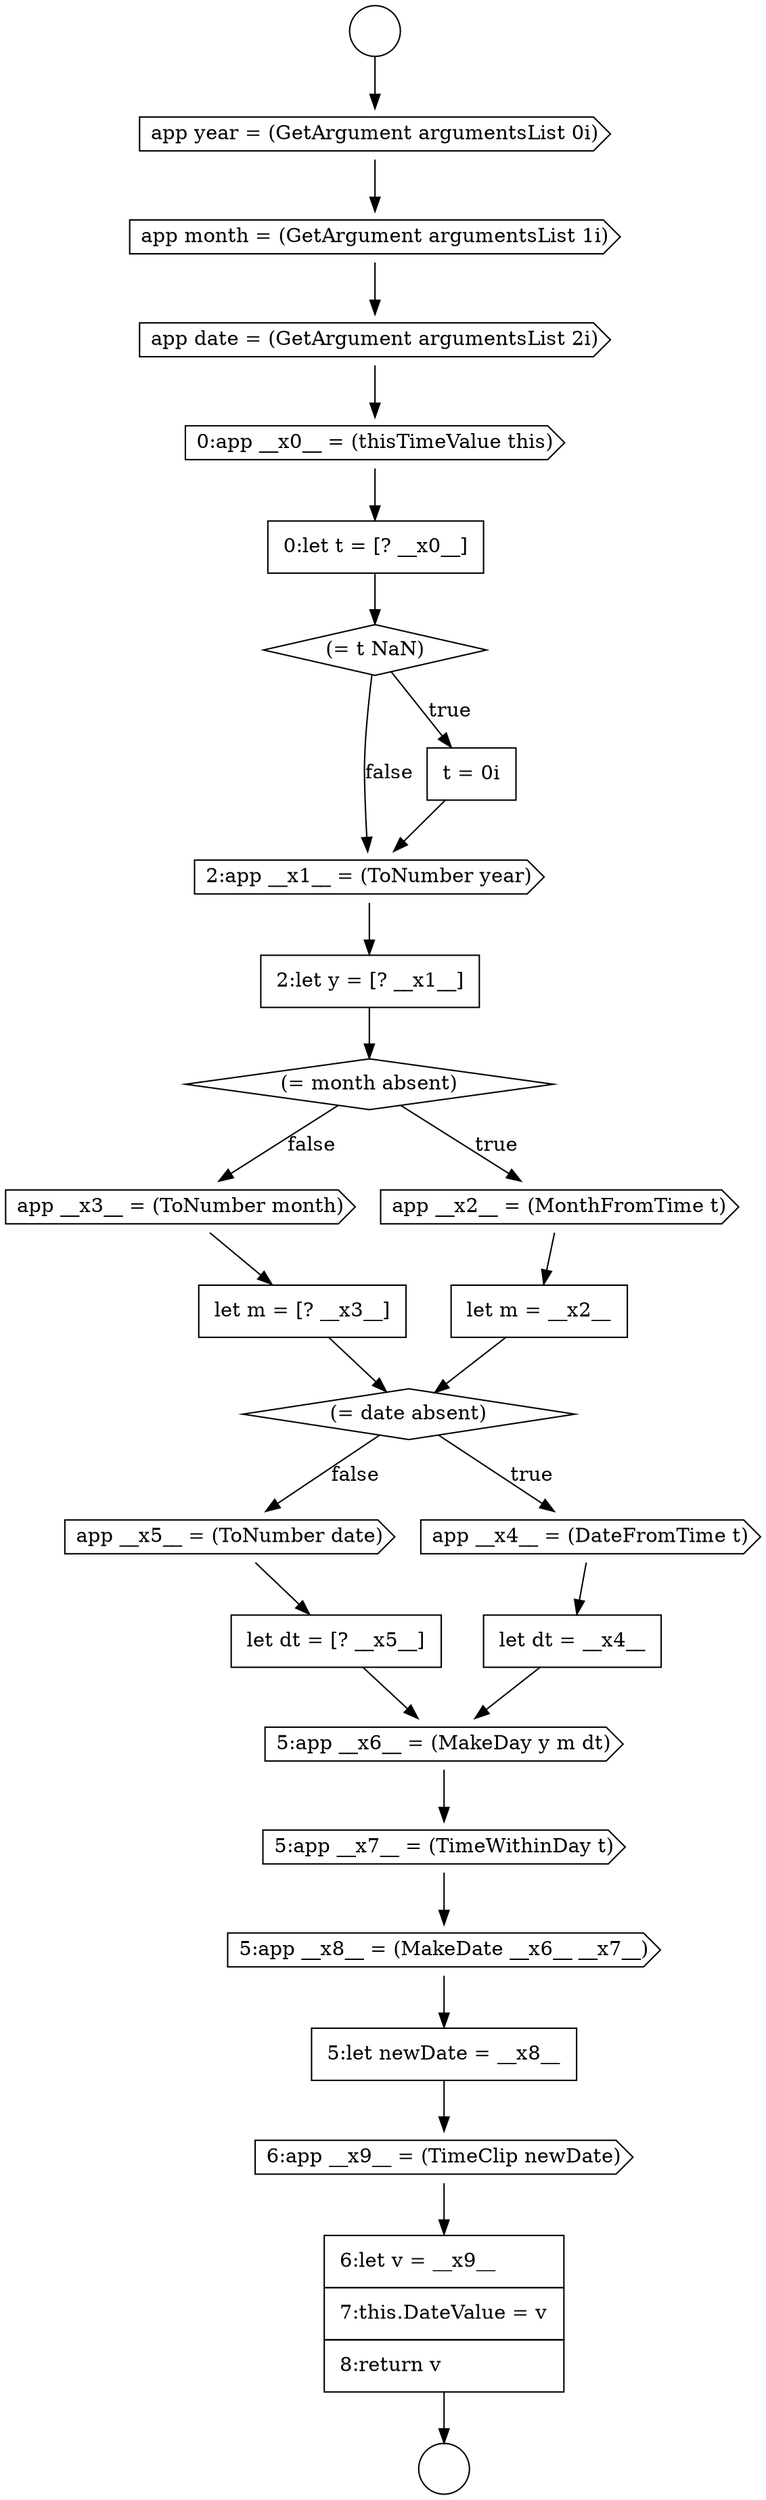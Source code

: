 digraph {
  node13933 [shape=none, margin=0, label=<<font color="black">
    <table border="0" cellborder="1" cellspacing="0" cellpadding="10">
      <tr><td align="left">5:let newDate = __x8__</td></tr>
    </table>
  </font>> color="black" fillcolor="white" style=filled]
  node13918 [shape=cds, label=<<font color="black">2:app __x1__ = (ToNumber year)</font>> color="black" fillcolor="white" style=filled]
  node13927 [shape=none, margin=0, label=<<font color="black">
    <table border="0" cellborder="1" cellspacing="0" cellpadding="10">
      <tr><td align="left">let dt = __x4__</td></tr>
    </table>
  </font>> color="black" fillcolor="white" style=filled]
  node13910 [shape=circle label=" " color="black" fillcolor="white" style=filled]
  node13914 [shape=cds, label=<<font color="black">0:app __x0__ = (thisTimeValue this)</font>> color="black" fillcolor="white" style=filled]
  node13917 [shape=none, margin=0, label=<<font color="black">
    <table border="0" cellborder="1" cellspacing="0" cellpadding="10">
      <tr><td align="left">t = 0i</td></tr>
    </table>
  </font>> color="black" fillcolor="white" style=filled]
  node13924 [shape=none, margin=0, label=<<font color="black">
    <table border="0" cellborder="1" cellspacing="0" cellpadding="10">
      <tr><td align="left">let m = [? __x3__]</td></tr>
    </table>
  </font>> color="black" fillcolor="white" style=filled]
  node13928 [shape=cds, label=<<font color="black">app __x5__ = (ToNumber date)</font>> color="black" fillcolor="white" style=filled]
  node13911 [shape=cds, label=<<font color="black">app year = (GetArgument argumentsList 0i)</font>> color="black" fillcolor="white" style=filled]
  node13932 [shape=cds, label=<<font color="black">5:app __x8__ = (MakeDate __x6__ __x7__)</font>> color="black" fillcolor="white" style=filled]
  node13935 [shape=none, margin=0, label=<<font color="black">
    <table border="0" cellborder="1" cellspacing="0" cellpadding="10">
      <tr><td align="left">6:let v = __x9__</td></tr>
      <tr><td align="left">7:this.DateValue = v</td></tr>
      <tr><td align="left">8:return v</td></tr>
    </table>
  </font>> color="black" fillcolor="white" style=filled]
  node13930 [shape=cds, label=<<font color="black">5:app __x6__ = (MakeDay y m dt)</font>> color="black" fillcolor="white" style=filled]
  node13925 [shape=diamond, label=<<font color="black">(= date absent)</font>> color="black" fillcolor="white" style=filled]
  node13934 [shape=cds, label=<<font color="black">6:app __x9__ = (TimeClip newDate)</font>> color="black" fillcolor="white" style=filled]
  node13926 [shape=cds, label=<<font color="black">app __x4__ = (DateFromTime t)</font>> color="black" fillcolor="white" style=filled]
  node13909 [shape=circle label=" " color="black" fillcolor="white" style=filled]
  node13922 [shape=none, margin=0, label=<<font color="black">
    <table border="0" cellborder="1" cellspacing="0" cellpadding="10">
      <tr><td align="left">let m = __x2__</td></tr>
    </table>
  </font>> color="black" fillcolor="white" style=filled]
  node13915 [shape=none, margin=0, label=<<font color="black">
    <table border="0" cellborder="1" cellspacing="0" cellpadding="10">
      <tr><td align="left">0:let t = [? __x0__]</td></tr>
    </table>
  </font>> color="black" fillcolor="white" style=filled]
  node13923 [shape=cds, label=<<font color="black">app __x3__ = (ToNumber month)</font>> color="black" fillcolor="white" style=filled]
  node13913 [shape=cds, label=<<font color="black">app date = (GetArgument argumentsList 2i)</font>> color="black" fillcolor="white" style=filled]
  node13920 [shape=diamond, label=<<font color="black">(= month absent)</font>> color="black" fillcolor="white" style=filled]
  node13921 [shape=cds, label=<<font color="black">app __x2__ = (MonthFromTime t)</font>> color="black" fillcolor="white" style=filled]
  node13916 [shape=diamond, label=<<font color="black">(= t NaN)</font>> color="black" fillcolor="white" style=filled]
  node13912 [shape=cds, label=<<font color="black">app month = (GetArgument argumentsList 1i)</font>> color="black" fillcolor="white" style=filled]
  node13931 [shape=cds, label=<<font color="black">5:app __x7__ = (TimeWithinDay t)</font>> color="black" fillcolor="white" style=filled]
  node13919 [shape=none, margin=0, label=<<font color="black">
    <table border="0" cellborder="1" cellspacing="0" cellpadding="10">
      <tr><td align="left">2:let y = [? __x1__]</td></tr>
    </table>
  </font>> color="black" fillcolor="white" style=filled]
  node13929 [shape=none, margin=0, label=<<font color="black">
    <table border="0" cellborder="1" cellspacing="0" cellpadding="10">
      <tr><td align="left">let dt = [? __x5__]</td></tr>
    </table>
  </font>> color="black" fillcolor="white" style=filled]
  node13922 -> node13925 [ color="black"]
  node13932 -> node13933 [ color="black"]
  node13923 -> node13924 [ color="black"]
  node13926 -> node13927 [ color="black"]
  node13930 -> node13931 [ color="black"]
  node13918 -> node13919 [ color="black"]
  node13915 -> node13916 [ color="black"]
  node13919 -> node13920 [ color="black"]
  node13931 -> node13932 [ color="black"]
  node13924 -> node13925 [ color="black"]
  node13935 -> node13910 [ color="black"]
  node13913 -> node13914 [ color="black"]
  node13917 -> node13918 [ color="black"]
  node13909 -> node13911 [ color="black"]
  node13920 -> node13921 [label=<<font color="black">true</font>> color="black"]
  node13920 -> node13923 [label=<<font color="black">false</font>> color="black"]
  node13934 -> node13935 [ color="black"]
  node13911 -> node13912 [ color="black"]
  node13929 -> node13930 [ color="black"]
  node13921 -> node13922 [ color="black"]
  node13912 -> node13913 [ color="black"]
  node13916 -> node13917 [label=<<font color="black">true</font>> color="black"]
  node13916 -> node13918 [label=<<font color="black">false</font>> color="black"]
  node13914 -> node13915 [ color="black"]
  node13925 -> node13926 [label=<<font color="black">true</font>> color="black"]
  node13925 -> node13928 [label=<<font color="black">false</font>> color="black"]
  node13928 -> node13929 [ color="black"]
  node13927 -> node13930 [ color="black"]
  node13933 -> node13934 [ color="black"]
}
